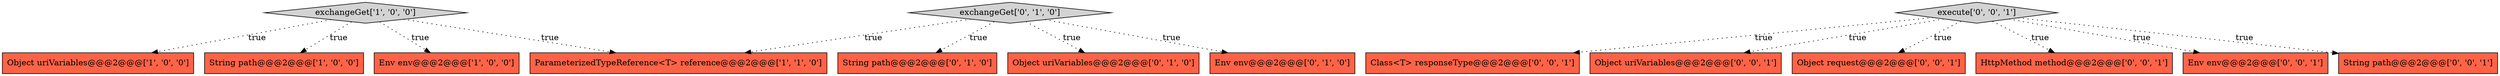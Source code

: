 digraph {
0 [style = filled, label = "Object uriVariables@@@2@@@['1', '0', '0']", fillcolor = tomato, shape = box image = "AAA0AAABBB1BBB"];
7 [style = filled, label = "String path@@@2@@@['0', '1', '0']", fillcolor = tomato, shape = box image = "AAA0AAABBB2BBB"];
6 [style = filled, label = "Object uriVariables@@@2@@@['0', '1', '0']", fillcolor = tomato, shape = box image = "AAA0AAABBB2BBB"];
8 [style = filled, label = "exchangeGet['0', '1', '0']", fillcolor = lightgray, shape = diamond image = "AAA0AAABBB2BBB"];
14 [style = filled, label = "Class<T> responseType@@@2@@@['0', '0', '1']", fillcolor = tomato, shape = box image = "AAA0AAABBB3BBB"];
12 [style = filled, label = "Object uriVariables@@@2@@@['0', '0', '1']", fillcolor = tomato, shape = box image = "AAA0AAABBB3BBB"];
15 [style = filled, label = "Object request@@@2@@@['0', '0', '1']", fillcolor = tomato, shape = box image = "AAA0AAABBB3BBB"];
3 [style = filled, label = "exchangeGet['1', '0', '0']", fillcolor = lightgray, shape = diamond image = "AAA0AAABBB1BBB"];
2 [style = filled, label = "String path@@@2@@@['1', '0', '0']", fillcolor = tomato, shape = box image = "AAA0AAABBB1BBB"];
1 [style = filled, label = "Env env@@@2@@@['1', '0', '0']", fillcolor = tomato, shape = box image = "AAA0AAABBB1BBB"];
11 [style = filled, label = "HttpMethod method@@@2@@@['0', '0', '1']", fillcolor = tomato, shape = box image = "AAA0AAABBB3BBB"];
5 [style = filled, label = "Env env@@@2@@@['0', '1', '0']", fillcolor = tomato, shape = box image = "AAA0AAABBB2BBB"];
13 [style = filled, label = "Env env@@@2@@@['0', '0', '1']", fillcolor = tomato, shape = box image = "AAA0AAABBB3BBB"];
4 [style = filled, label = "ParameterizedTypeReference<T> reference@@@2@@@['1', '1', '0']", fillcolor = tomato, shape = box image = "AAA0AAABBB1BBB"];
10 [style = filled, label = "String path@@@2@@@['0', '0', '1']", fillcolor = tomato, shape = box image = "AAA0AAABBB3BBB"];
9 [style = filled, label = "execute['0', '0', '1']", fillcolor = lightgray, shape = diamond image = "AAA0AAABBB3BBB"];
9->11 [style = dotted, label="true"];
8->6 [style = dotted, label="true"];
9->13 [style = dotted, label="true"];
9->15 [style = dotted, label="true"];
9->12 [style = dotted, label="true"];
3->4 [style = dotted, label="true"];
8->7 [style = dotted, label="true"];
3->2 [style = dotted, label="true"];
3->0 [style = dotted, label="true"];
8->4 [style = dotted, label="true"];
9->14 [style = dotted, label="true"];
3->1 [style = dotted, label="true"];
9->10 [style = dotted, label="true"];
8->5 [style = dotted, label="true"];
}
